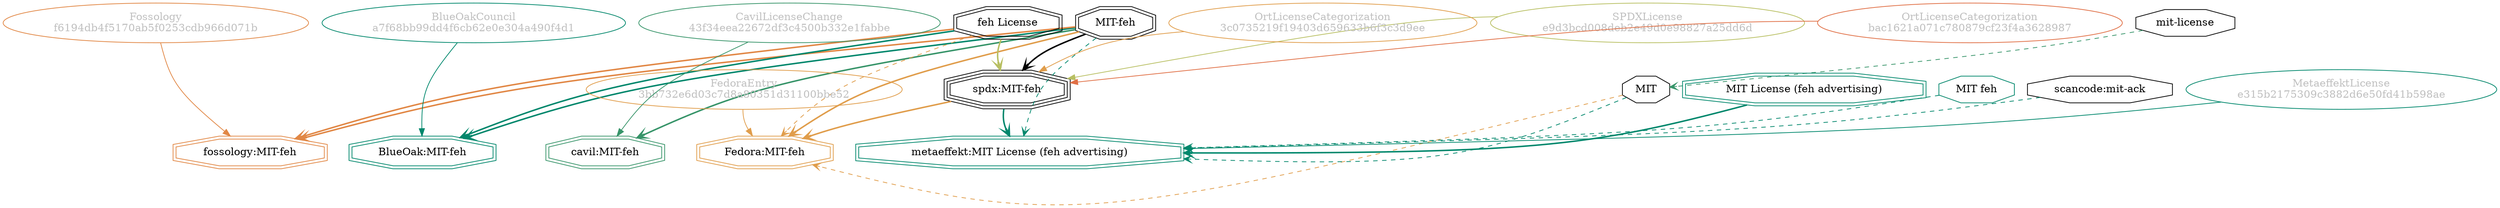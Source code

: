 strict digraph {
    node [shape=box];
    graph [splines=curved];
    2790 [label="SPDXLicense\ne9d3bcd008deb2e49d0e98827a25dd6d"
         ,fontcolor=gray
         ,color="#b8bf62"
         ,fillcolor="beige;1"
         ,shape=ellipse];
    2791 [label="spdx:MIT-feh"
         ,shape=tripleoctagon];
    2792 [label="MIT-feh"
         ,shape=doubleoctagon];
    2793 [label="feh License"
         ,shape=doubleoctagon];
    2816 [label=MIT,shape=octagon];
    8096 [label="FedoraEntry\n3bb732e6d03c7d8a80351d31100bbe52"
         ,fontcolor=gray
         ,color="#e09d4b"
         ,fillcolor="beige;1"
         ,shape=ellipse];
    8097 [label="Fedora:MIT-feh"
         ,color="#e09d4b"
         ,shape=doubleoctagon];
    8885 [label="BlueOakCouncil\na7f68bb99dd4f6cb62e0e304a490f4d1"
         ,fontcolor=gray
         ,color="#00876c"
         ,fillcolor="beige;1"
         ,shape=ellipse];
    8886 [label="BlueOak:MIT-feh"
         ,color="#00876c"
         ,shape=doubleoctagon];
    19251 [label="scancode:mit-ack"
          ,shape=octagon];
    27512 [label="Fossology\nf6194db4f5170ab5f0253cdb966d071b"
          ,fontcolor=gray
          ,color="#e18745"
          ,fillcolor="beige;1"
          ,shape=ellipse];
    27513 [label="fossology:MIT-feh"
          ,color="#e18745"
          ,shape=doubleoctagon];
    28327 [label="mit-license"
          ,shape=octagon];
    35062 [label="OrtLicenseCategorization\nbac1621a071c780879cf23f4a3628987"
          ,fontcolor=gray
          ,color="#e06f45"
          ,fillcolor="beige;1"
          ,shape=ellipse];
    36204 [label="OrtLicenseCategorization\n3c0735219f19403d659633b6f3c3d9ee"
          ,fontcolor=gray
          ,color="#e09d4b"
          ,fillcolor="beige;1"
          ,shape=ellipse];
    37168 [label="CavilLicenseChange\n43f34eea22672df3c4500b332e1fabbe"
          ,fontcolor=gray
          ,color="#379469"
          ,fillcolor="beige;1"
          ,shape=ellipse];
    37169 [label="cavil:MIT-feh"
          ,color="#379469"
          ,shape=doubleoctagon];
    45492 [label="MetaeffektLicense\ne315b2175309c3882d6e50fd41b598ae"
          ,fontcolor=gray
          ,color="#00876c"
          ,fillcolor="beige;1"
          ,shape=ellipse];
    45493 [label="metaeffekt:MIT License (feh advertising)"
          ,color="#00876c"
          ,shape=doubleoctagon];
    45494 [label="MIT License (feh advertising)"
          ,color="#00876c"
          ,shape=doubleoctagon];
    45495 [label="MIT feh"
          ,color="#00876c"
          ,shape=octagon];
    2790 -> 2791 [weight=0.5
                 ,color="#b8bf62"];
    2791 -> 8097 [style=bold
                 ,arrowhead=vee
                 ,weight=0.7
                 ,color="#e09d4b"];
    2791 -> 45493 [style=bold
                  ,arrowhead=vee
                  ,weight=0.7
                  ,color="#00876c"];
    2792 -> 2791 [style=bold
                 ,arrowhead=vee
                 ,weight=0.7];
    2792 -> 8097 [style=bold
                 ,arrowhead=vee
                 ,weight=0.7
                 ,color="#e09d4b"];
    2792 -> 8886 [style=bold
                 ,arrowhead=vee
                 ,weight=0.7
                 ,color="#00876c"];
    2792 -> 27513 [style=bold
                  ,arrowhead=vee
                  ,weight=0.7
                  ,color="#e18745"];
    2792 -> 37169 [style=bold
                  ,arrowhead=vee
                  ,weight=0.7
                  ,color="#379469"];
    2792 -> 37169 [style=bold
                  ,arrowhead=vee
                  ,weight=0.7
                  ,color="#379469"];
    2792 -> 45493 [style=dashed
                  ,arrowhead=vee
                  ,weight=0.5
                  ,color="#00876c"];
    2793 -> 2791 [style=bold
                 ,arrowhead=vee
                 ,weight=0.7
                 ,color="#b8bf62"];
    2793 -> 8097 [style=dashed
                 ,arrowhead=vee
                 ,weight=0.5
                 ,color="#e09d4b"];
    2793 -> 8886 [style=bold
                 ,arrowhead=vee
                 ,weight=0.7
                 ,color="#00876c"];
    2793 -> 27513 [style=bold
                  ,arrowhead=vee
                  ,weight=0.7
                  ,color="#e18745"];
    2816 -> 8097 [style=dashed
                 ,arrowhead=vee
                 ,weight=0.5
                 ,color="#e09d4b"];
    2816 -> 45493 [style=dashed
                  ,arrowhead=vee
                  ,weight=0.5
                  ,color="#00876c"];
    8096 -> 8097 [weight=0.5
                 ,color="#e09d4b"];
    8885 -> 8886 [weight=0.5
                 ,color="#00876c"];
    19251 -> 45493 [style=dashed
                   ,arrowhead=vee
                   ,weight=0.5
                   ,color="#00876c"];
    27512 -> 27513 [weight=0.5
                   ,color="#e18745"];
    28327 -> 2816 [style=dashed
                  ,arrowhead=vee
                  ,weight=0.5
                  ,color="#379469"];
    35062 -> 2791 [weight=0.5
                  ,color="#e06f45"];
    36204 -> 2791 [weight=0.5
                  ,color="#e09d4b"];
    37168 -> 37169 [weight=0.5
                   ,color="#379469"];
    45492 -> 45493 [weight=0.5
                   ,color="#00876c"];
    45494 -> 45493 [style=bold
                   ,arrowhead=vee
                   ,weight=0.7
                   ,color="#00876c"];
    45495 -> 45493 [style=dashed
                   ,arrowhead=vee
                   ,weight=0.5
                   ,color="#00876c"];
}
